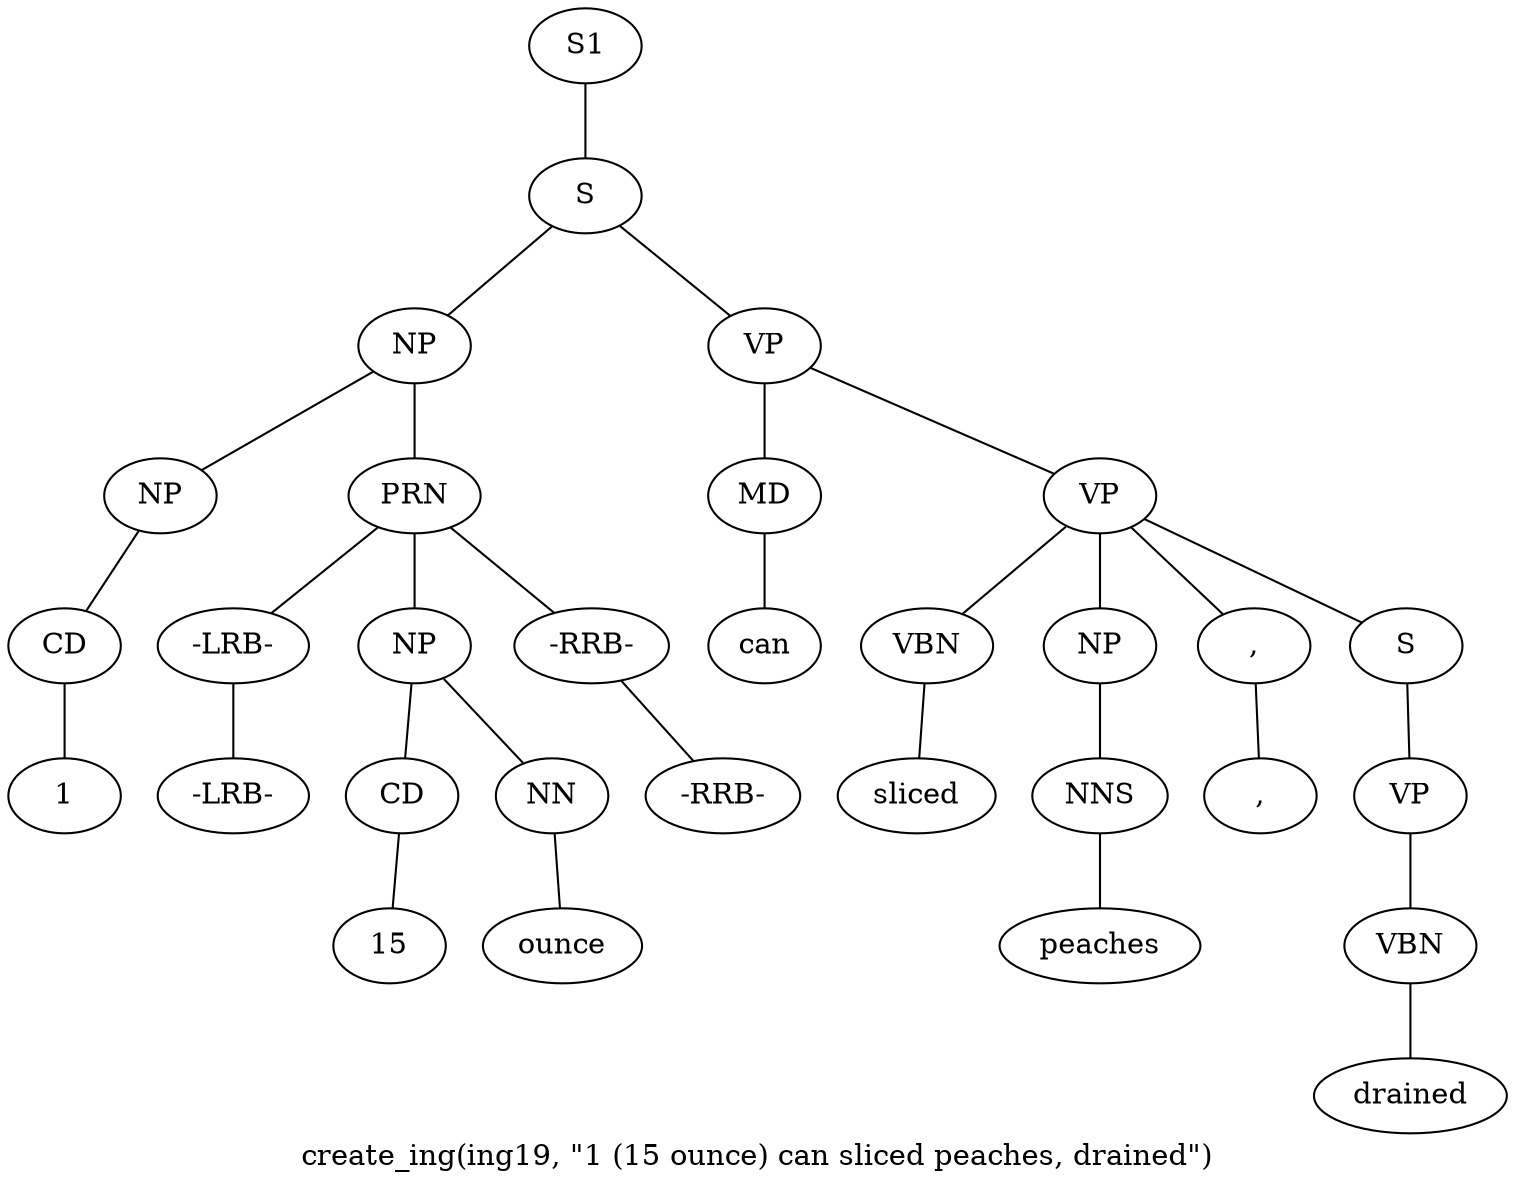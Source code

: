 graph SyntaxGraph {
	label = "create_ing(ing19, \"1 (15 ounce) can sliced peaches, drained\")";
	Node0 [label="S1"];
	Node1 [label="S"];
	Node2 [label="NP"];
	Node3 [label="NP"];
	Node4 [label="CD"];
	Node5 [label="1"];
	Node6 [label="PRN"];
	Node7 [label="-LRB-"];
	Node8 [label="-LRB-"];
	Node9 [label="NP"];
	Node10 [label="CD"];
	Node11 [label="15"];
	Node12 [label="NN"];
	Node13 [label="ounce"];
	Node14 [label="-RRB-"];
	Node15 [label="-RRB-"];
	Node16 [label="VP"];
	Node17 [label="MD"];
	Node18 [label="can"];
	Node19 [label="VP"];
	Node20 [label="VBN"];
	Node21 [label="sliced"];
	Node22 [label="NP"];
	Node23 [label="NNS"];
	Node24 [label="peaches"];
	Node25 [label=","];
	Node26 [label=","];
	Node27 [label="S"];
	Node28 [label="VP"];
	Node29 [label="VBN"];
	Node30 [label="drained"];

	Node0 -- Node1;
	Node1 -- Node2;
	Node1 -- Node16;
	Node2 -- Node3;
	Node2 -- Node6;
	Node3 -- Node4;
	Node4 -- Node5;
	Node6 -- Node7;
	Node6 -- Node9;
	Node6 -- Node14;
	Node7 -- Node8;
	Node9 -- Node10;
	Node9 -- Node12;
	Node10 -- Node11;
	Node12 -- Node13;
	Node14 -- Node15;
	Node16 -- Node17;
	Node16 -- Node19;
	Node17 -- Node18;
	Node19 -- Node20;
	Node19 -- Node22;
	Node19 -- Node25;
	Node19 -- Node27;
	Node20 -- Node21;
	Node22 -- Node23;
	Node23 -- Node24;
	Node25 -- Node26;
	Node27 -- Node28;
	Node28 -- Node29;
	Node29 -- Node30;
}